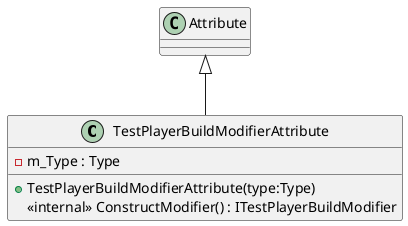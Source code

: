 @startuml
class TestPlayerBuildModifierAttribute {
    - m_Type : Type
    + TestPlayerBuildModifierAttribute(type:Type)
    <<internal>> ConstructModifier() : ITestPlayerBuildModifier
}
Attribute <|-- TestPlayerBuildModifierAttribute
@enduml
